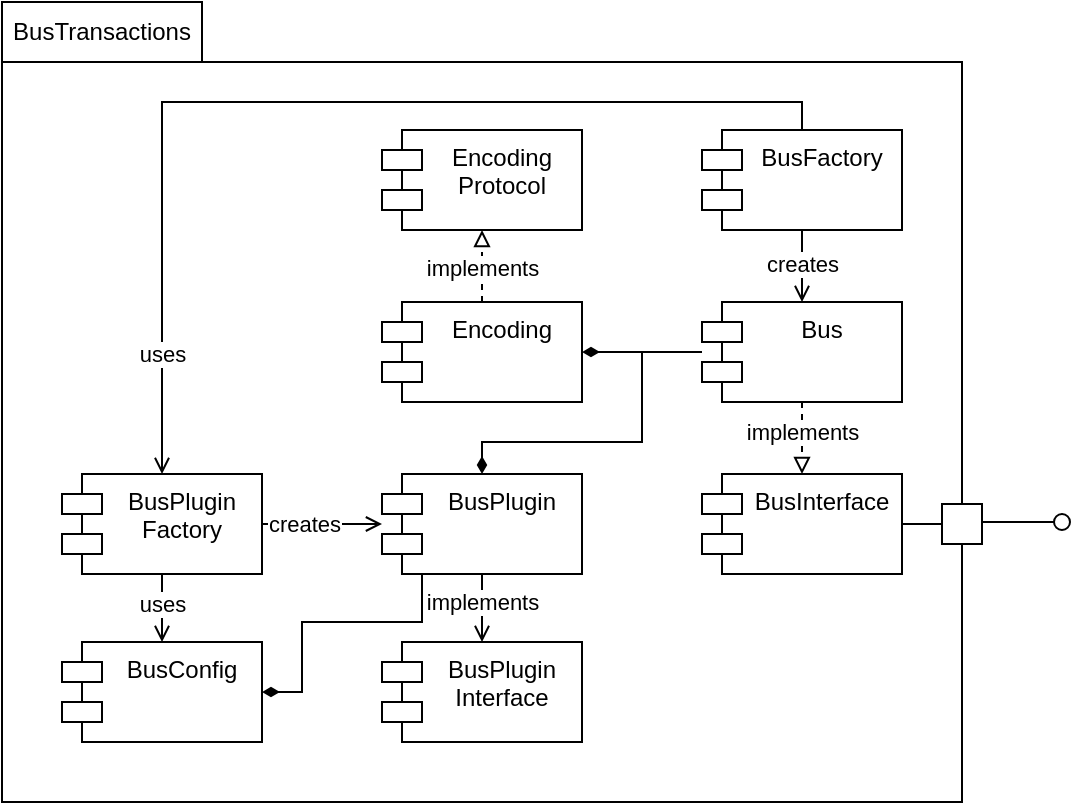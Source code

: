<mxfile version="20.5.3" type="embed"><diagram name="Seite-1" id="-2VjJTFV00PebQVn-Hf1"><mxGraphModel dx="1575" dy="1717" grid="1" gridSize="10" guides="1" tooltips="1" connect="1" arrows="1" fold="1" page="1" pageScale="1" pageWidth="827" pageHeight="1169" math="0" shadow="0"><root><mxCell id="0"/><mxCell id="1" parent="0"/><mxCell id="215" value="" style="group" vertex="1" connectable="0" parent="1"><mxGeometry x="-570" y="30" width="530" height="400" as="geometry"/></mxCell><mxCell id="174" value="" style="shape=folder;fontStyle=1;spacingTop=10;tabWidth=100;tabHeight=30;tabPosition=left;html=1;container=0;" parent="215" vertex="1"><mxGeometry width="480" height="400" as="geometry"/></mxCell><mxCell id="175" value="BusFactory" style="shape=module;align=left;spacingLeft=20;align=center;verticalAlign=top;container=0;" parent="215" vertex="1"><mxGeometry x="350" y="64" width="100" height="50" as="geometry"/></mxCell><mxCell id="176" value="BusInterface" style="shape=module;align=left;spacingLeft=20;align=center;verticalAlign=top;container=0;" parent="215" vertex="1"><mxGeometry x="350" y="236" width="100" height="50" as="geometry"/></mxCell><mxCell id="180" style="edgeStyle=orthogonalEdgeStyle;rounded=0;orthogonalLoop=1;jettySize=auto;html=1;dashed=1;endArrow=block;endFill=0;" parent="215" source="177" target="176" edge="1"><mxGeometry relative="1" as="geometry"/></mxCell><mxCell id="181" value="implements" style="edgeLabel;html=1;align=center;verticalAlign=middle;resizable=0;points=[];container=0;" parent="180" vertex="1" connectable="0"><mxGeometry x="0.204" y="-4" relative="1" as="geometry"><mxPoint x="4" y="-4" as="offset"/></mxGeometry></mxCell><mxCell id="177" value="Bus" style="shape=module;align=left;spacingLeft=20;align=center;verticalAlign=top;container=0;" parent="215" vertex="1"><mxGeometry x="350" y="150" width="100" height="50" as="geometry"/></mxCell><mxCell id="178" style="edgeStyle=orthogonalEdgeStyle;rounded=0;orthogonalLoop=1;jettySize=auto;html=1;endArrow=open;endFill=0;" parent="215" source="175" target="177" edge="1"><mxGeometry relative="1" as="geometry"/></mxCell><mxCell id="179" value="creates" style="edgeLabel;html=1;align=center;verticalAlign=middle;resizable=0;points=[];container=0;" parent="178" vertex="1" connectable="0"><mxGeometry x="-0.169" y="1" relative="1" as="geometry"><mxPoint x="-1" y="-2" as="offset"/></mxGeometry></mxCell><mxCell id="182" value="Encoding" style="shape=module;align=left;spacingLeft=20;align=center;verticalAlign=top;container=0;" parent="215" vertex="1"><mxGeometry x="190" y="150" width="100" height="50" as="geometry"/></mxCell><mxCell id="183" style="edgeStyle=orthogonalEdgeStyle;rounded=0;orthogonalLoop=1;jettySize=auto;html=1;entryX=1;entryY=0.5;entryDx=0;entryDy=0;endArrow=diamondThin;endFill=1;" parent="215" source="177" target="182" edge="1"><mxGeometry relative="1" as="geometry"/></mxCell><mxCell id="185" value="Encoding&#10;Protocol" style="shape=module;align=left;spacingLeft=20;align=center;verticalAlign=top;container=0;" parent="215" vertex="1"><mxGeometry x="190" y="64" width="100" height="50" as="geometry"/></mxCell><mxCell id="186" style="edgeStyle=orthogonalEdgeStyle;rounded=0;orthogonalLoop=1;jettySize=auto;html=1;dashed=1;endArrow=block;endFill=0;" parent="215" source="182" target="185" edge="1"><mxGeometry relative="1" as="geometry"/></mxCell><mxCell id="187" value="implements" style="edgeLabel;html=1;align=center;verticalAlign=top;resizable=0;points=[];container=0;" parent="186" vertex="1" connectable="0"><mxGeometry x="-0.727" relative="1" as="geometry"><mxPoint y="-24" as="offset"/></mxGeometry></mxCell><mxCell id="188" value="BusPlugin" style="shape=module;align=left;spacingLeft=20;align=center;verticalAlign=top;container=0;" parent="215" vertex="1"><mxGeometry x="190" y="236" width="100" height="50" as="geometry"/></mxCell><mxCell id="189" style="edgeStyle=orthogonalEdgeStyle;rounded=0;orthogonalLoop=1;jettySize=auto;html=1;endArrow=diamondThin;endFill=1;startArrow=none;startFill=0;" parent="215" source="177" target="188" edge="1"><mxGeometry relative="1" as="geometry"><Array as="points"><mxPoint x="320" y="175"/><mxPoint x="320" y="220"/><mxPoint x="240" y="220"/></Array></mxGeometry></mxCell><mxCell id="191" value="BusPlugin&#10;Interface" style="shape=module;align=left;spacingLeft=20;align=center;verticalAlign=top;container=0;" parent="215" vertex="1"><mxGeometry x="190" y="320" width="100" height="50" as="geometry"/></mxCell><mxCell id="192" style="edgeStyle=orthogonalEdgeStyle;rounded=0;orthogonalLoop=1;jettySize=auto;html=1;endArrow=open;endFill=0;" parent="215" source="188" target="191" edge="1"><mxGeometry relative="1" as="geometry"/></mxCell><mxCell id="193" value="implements" style="edgeLabel;html=1;align=center;verticalAlign=middle;resizable=0;points=[];container=0;" parent="192" vertex="1" connectable="0"><mxGeometry x="-0.756" relative="1" as="geometry"><mxPoint y="8" as="offset"/></mxGeometry></mxCell><mxCell id="195" style="edgeStyle=orthogonalEdgeStyle;rounded=0;orthogonalLoop=1;jettySize=auto;html=1;endArrow=open;endFill=0;" parent="215" source="194" target="188" edge="1"><mxGeometry relative="1" as="geometry"/></mxCell><mxCell id="196" value="creates" style="edgeLabel;html=1;align=center;verticalAlign=middle;resizable=0;points=[];container=0;" parent="195" vertex="1" connectable="0"><mxGeometry x="-0.757" y="1" relative="1" as="geometry"><mxPoint x="13" y="1" as="offset"/></mxGeometry></mxCell><mxCell id="194" value="BusPlugin&#10;Factory" style="shape=module;align=left;spacingLeft=20;align=center;verticalAlign=top;container=0;" parent="215" vertex="1"><mxGeometry x="30" y="236" width="100" height="50" as="geometry"/></mxCell><mxCell id="197" style="edgeStyle=orthogonalEdgeStyle;rounded=0;orthogonalLoop=1;jettySize=auto;html=1;endArrow=open;endFill=0;" parent="215" source="175" target="194" edge="1"><mxGeometry relative="1" as="geometry"><Array as="points"><mxPoint x="400" y="50"/><mxPoint x="80" y="50"/></Array></mxGeometry></mxCell><mxCell id="198" value="uses" style="edgeLabel;html=1;align=center;verticalAlign=middle;resizable=0;points=[];container=0;" parent="197" vertex="1" connectable="0"><mxGeometry x="0.769" relative="1" as="geometry"><mxPoint as="offset"/></mxGeometry></mxCell><mxCell id="199" value="BusConfig" style="shape=module;align=left;spacingLeft=20;align=center;verticalAlign=top;container=0;" parent="215" vertex="1"><mxGeometry x="30" y="320" width="100" height="50" as="geometry"/></mxCell><mxCell id="202" style="edgeStyle=orthogonalEdgeStyle;rounded=0;orthogonalLoop=1;jettySize=auto;html=1;endArrow=diamondThin;endFill=1;entryX=1;entryY=0.5;entryDx=0;entryDy=0;" parent="215" source="188" target="199" edge="1"><mxGeometry relative="1" as="geometry"><Array as="points"><mxPoint x="210" y="310"/><mxPoint x="150" y="310"/><mxPoint x="150" y="345"/></Array></mxGeometry></mxCell><mxCell id="200" style="edgeStyle=orthogonalEdgeStyle;rounded=0;orthogonalLoop=1;jettySize=auto;html=1;endArrow=open;endFill=0;" parent="215" source="194" target="199" edge="1"><mxGeometry relative="1" as="geometry"/></mxCell><mxCell id="201" value="uses" style="edgeLabel;html=1;align=center;verticalAlign=middle;resizable=0;points=[];container=0;" parent="200" vertex="1" connectable="0"><mxGeometry x="-0.805" relative="1" as="geometry"><mxPoint y="10" as="offset"/></mxGeometry></mxCell><mxCell id="203" value="BusTransactions" style="text;html=1;strokeColor=none;fillColor=none;align=center;verticalAlign=middle;whiteSpace=wrap;rounded=0;container=0;" parent="215" vertex="1"><mxGeometry width="100" height="30" as="geometry"/></mxCell><mxCell id="206" value="" style="rounded=0;whiteSpace=wrap;html=1;container=0;" vertex="1" parent="215"><mxGeometry x="470" y="251" width="20" height="20" as="geometry"/></mxCell><mxCell id="208" style="edgeStyle=orthogonalEdgeStyle;rounded=0;orthogonalLoop=1;jettySize=auto;html=1;entryX=0;entryY=0.5;entryDx=0;entryDy=0;startArrow=none;startFill=0;endArrow=none;endFill=0;" edge="1" parent="215" source="176" target="206"><mxGeometry relative="1" as="geometry"/></mxCell><mxCell id="214" value="" style="html=1;verticalAlign=bottom;labelBackgroundColor=none;endArrow=oval;endFill=0;endSize=8;rounded=0;" edge="1" parent="215"><mxGeometry width="160" relative="1" as="geometry"><mxPoint x="490" y="260" as="sourcePoint"/><mxPoint x="530" y="260" as="targetPoint"/></mxGeometry></mxCell><mxCell id="210" style="edgeStyle=orthogonalEdgeStyle;rounded=0;orthogonalLoop=1;jettySize=auto;html=1;startArrow=none;startFill=0;endArrow=none;endFill=0;" edge="1" parent="215" source="176" target="206"><mxGeometry relative="1" as="geometry"/></mxCell></root></mxGraphModel></diagram></mxfile>